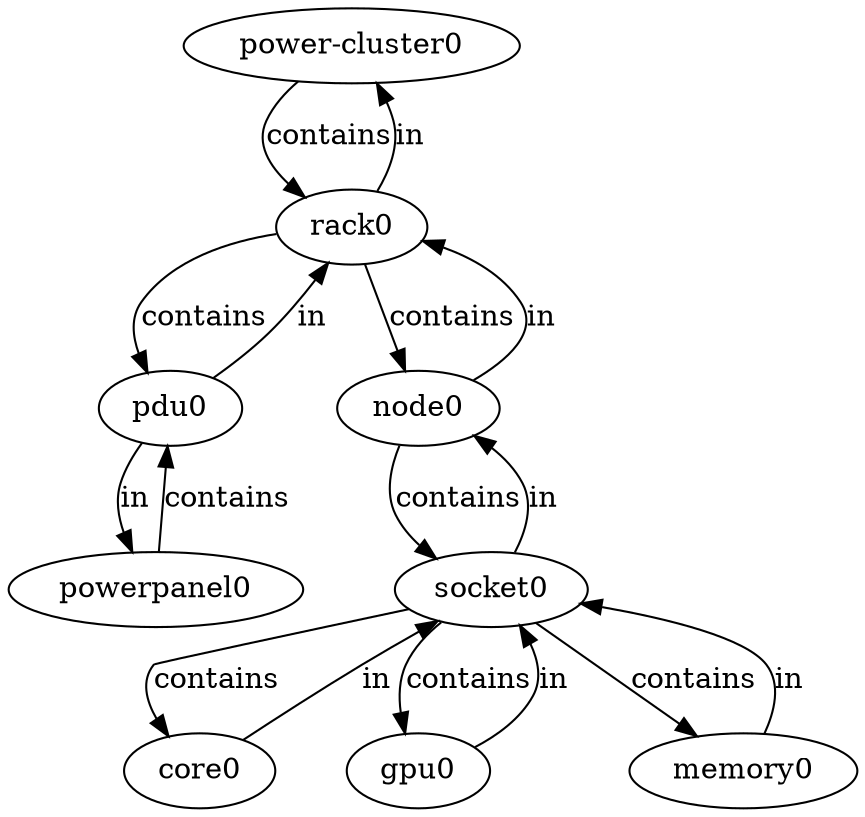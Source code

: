 digraph G {
0[label="power-cluster0"];
1[label="rack0"];
2[label="pdu0"];
3[label="node0"];
4[label="socket0"];
5[label="core0"];
6[label="gpu0"];
7[label="memory0"];
8[label="powerpanel0"];
0->1 [label="contains"];
1->0 [label="in"];
1->2 [label="contains"];
1->3 [label="contains"];
2->1 [label="in"];
3->1 [label="in"];
3->4 [label="contains"];
4->3 [label="in"];
4->5 [label="contains"];
4->6 [label="contains"];
4->7 [label="contains"];
5->4 [label="in"];
6->4 [label="in"];
7->4 [label="in"];
2->8 [label="in"];
8->2 [label="contains"];
}
